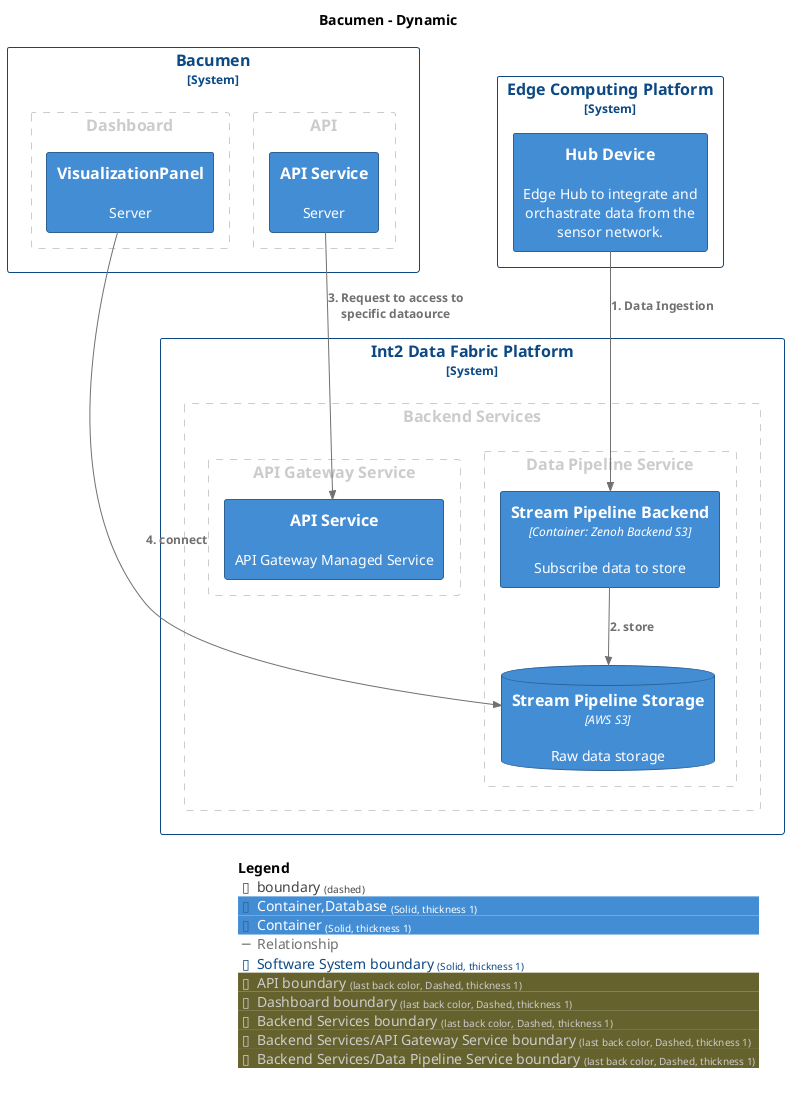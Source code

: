 @startuml
set separator none
title Bacumen - Dynamic

top to bottom direction

!include <C4/C4>
!include <C4/C4_Context>
!include <C4/C4_Container>

AddElementTag("Container,Database", $bgColor="#438dd5", $borderColor="#2e6295", $fontColor="#ffffff", $sprite="", $shadowing="", $borderStyle="Solid", $borderThickness="1")
AddElementTag("Container", $bgColor="#438dd5", $borderColor="#2e6295", $fontColor="#ffffff", $sprite="", $shadowing="", $borderStyle="Solid", $borderThickness="1")

AddRelTag("Relationship", $textColor="#707070", $lineColor="#707070", $lineStyle = "")

AddBoundaryTag("Software System", $bgColor="#ffffff", $borderColor="#0b4884", $fontColor="#0b4884", $shadowing="", $borderStyle="Solid", $borderThickness="1")

System_Boundary("Bacumen_boundary", "Bacumen", $tags="Software System") {
  AddBoundaryTag("API", $borderColor="#cccccc", $fontColor="#cccccc", $borderStyle="Dashed", $borderThickness="1")
  Boundary(group_1, "API", $tags="API") {
    Container(Bacumen.APIService, "API Service", $techn="", $descr="Server", $tags="Container", $link="")
  }

  AddBoundaryTag("Dashboard", $borderColor="#cccccc", $fontColor="#cccccc", $borderStyle="Dashed", $borderThickness="1")
  Boundary(group_2, "Dashboard", $tags="Dashboard") {
    Container(Bacumen.VisualizationPanel, "VisualizationPanel", $techn="", $descr="Server", $tags="Container", $link="")
  }

}

System_Boundary("EdgeComputingPlatform_boundary", "Edge Computing Platform", $tags="Software System") {
  Container(EdgeComputingPlatform.HubDevice, "Hub Device", $techn="", $descr="Edge Hub to integrate and orchastrate data from the sensor network.", $tags="Container", $link="")
}

System_Boundary("Int2DataFabricPlatform_boundary", "Int2 Data Fabric Platform", $tags="Software System") {
  AddBoundaryTag("Backend Services", $borderColor="#cccccc", $fontColor="#cccccc", $borderStyle="Dashed", $borderThickness="1")
  Boundary(group_3, "Backend Services", $tags="Backend Services") {
      AddBoundaryTag("Backend Services/API Gateway Service", $borderColor="#cccccc", $fontColor="#cccccc", $borderStyle="Dashed", $borderThickness="1")
      Boundary(group_4, "API Gateway Service", $tags="Backend Services/API Gateway Service") {
        Container(Int2DataFabricPlatform.APIService, "API Service", $techn="", $descr="API Gateway Managed Service", $tags="Container", $link="")
      }

      AddBoundaryTag("Backend Services/Data Pipeline Service", $borderColor="#cccccc", $fontColor="#cccccc", $borderStyle="Dashed", $borderThickness="1")
      Boundary(group_5, "Data Pipeline Service", $tags="Backend Services/Data Pipeline Service") {
        Container(Int2DataFabricPlatform.StreamPipelineBackend, "Stream Pipeline Backend", $techn="Container: Zenoh Backend S3", $descr="Subscribe data to store", $tags="Container", $link="")
        ContainerDb(Int2DataFabricPlatform.StreamPipelineStorage, "Stream Pipeline Storage", $techn="AWS S3", $descr="Raw data storage", $tags="Container,Database", $link="")
      }

  }

}

Rel(EdgeComputingPlatform.HubDevice, Int2DataFabricPlatform.StreamPipelineBackend, "1. Data Ingestion", $techn="", $tags="Relationship", $link="")
Rel(Int2DataFabricPlatform.StreamPipelineBackend, Int2DataFabricPlatform.StreamPipelineStorage, "2. store", $techn="", $tags="Relationship", $link="")
Rel(Bacumen.APIService, Int2DataFabricPlatform.APIService, "3. Request to access to specific dataource", $techn="", $tags="Relationship", $link="")
Rel(Bacumen.VisualizationPanel, Int2DataFabricPlatform.StreamPipelineStorage, "4. connect", $techn="", $tags="Relationship", $link="")

SHOW_LEGEND(true)
@enduml